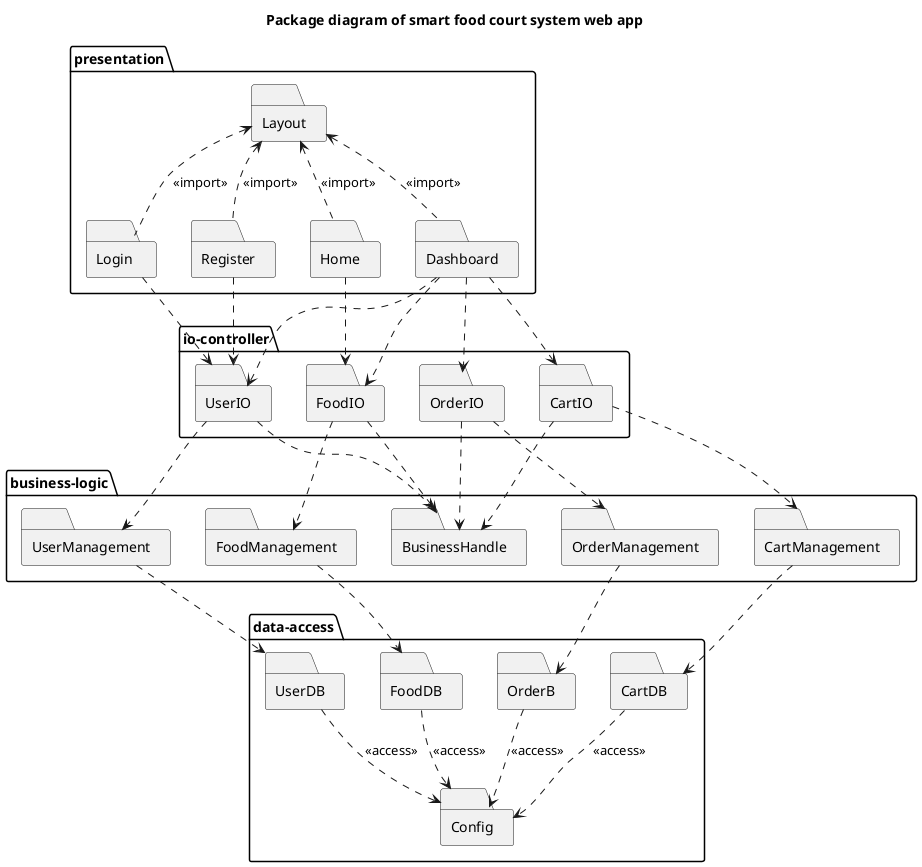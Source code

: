 @startuml package-diagram
title Package diagram of smart food court system web app
top to bottom direction
folder "presentation" {
    folder "Layout" as lay
    folder "Login" as lo
    folder "Register" as reg
    folder "Home" as ho
    folder "Dashboard" as da
    lay <.. lo: <<import>>
    lay <.. reg: <<import>>
    lay <.. ho: <<import>>
    lay <.. da: <<import>>
}
folder "io-controller" {
    folder "UserIO" as uio
    folder "CartIO" as cio
    folder "OrderIO" as oio
    folder "FoodIO" as fio
}
folder "business-logic" {
    folder "UserManagement" as um
    folder "CartManagement" as cm
    folder "OrderManagement" as om
    folder "FoodManagement" as fm
    folder "BusinessHandle" as sh
}
folder "data-access" {
    folder "UserDB" as udb
    folder "CartDB" as cdb
    folder "OrderB" as odb
    folder "FoodDB" as fdb
    folder "Config" as con
    udb ..> con: <<access>>
    cdb ..> con: <<access>>
    odb ..> con: <<access>>
    fdb ..> con: <<access>>
}

lo ..> uio
reg ..> uio
ho ..> fio
da ..> uio
da ..> cio
da ..> oio
da ..> fio

uio ..> um
cio ..> cm
oio ..> om
fio ..> fm
uio ..> sh
cio ..> sh
oio ..> sh
fio ..> sh

um ..> udb
cm ..> cdb
om ..> odb
fm ..> fdb
@enduml